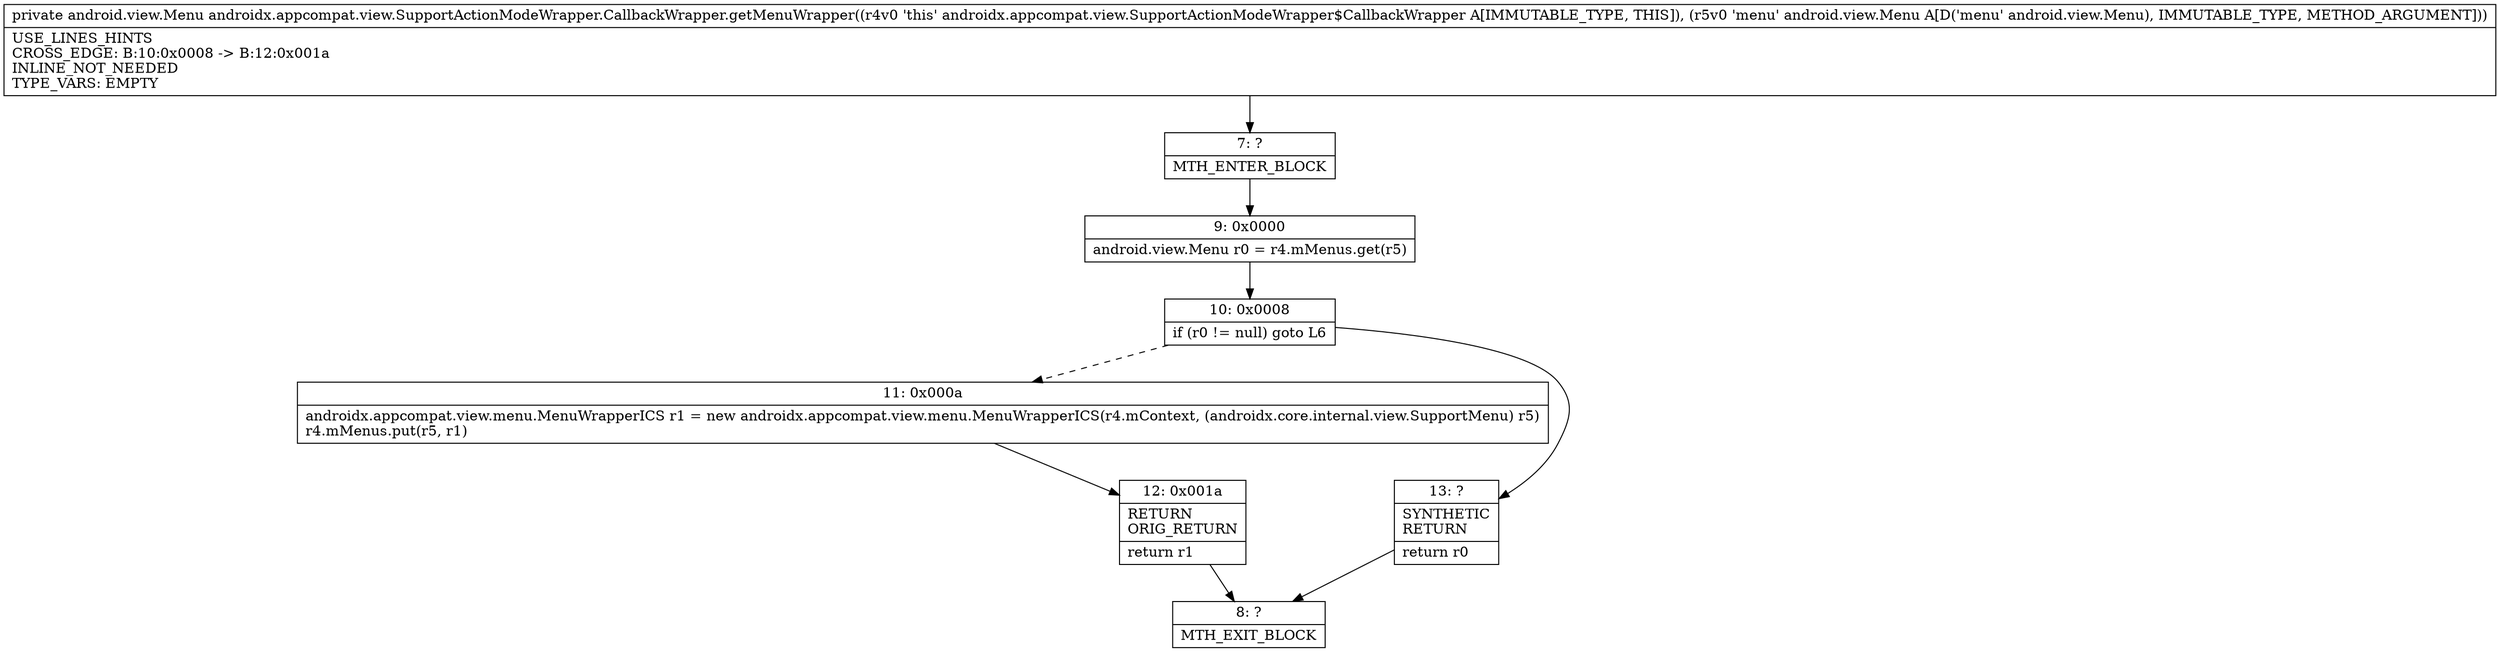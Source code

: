 digraph "CFG forandroidx.appcompat.view.SupportActionModeWrapper.CallbackWrapper.getMenuWrapper(Landroid\/view\/Menu;)Landroid\/view\/Menu;" {
Node_7 [shape=record,label="{7\:\ ?|MTH_ENTER_BLOCK\l}"];
Node_9 [shape=record,label="{9\:\ 0x0000|android.view.Menu r0 = r4.mMenus.get(r5)\l}"];
Node_10 [shape=record,label="{10\:\ 0x0008|if (r0 != null) goto L6\l}"];
Node_11 [shape=record,label="{11\:\ 0x000a|androidx.appcompat.view.menu.MenuWrapperICS r1 = new androidx.appcompat.view.menu.MenuWrapperICS(r4.mContext, (androidx.core.internal.view.SupportMenu) r5)\lr4.mMenus.put(r5, r1)\l}"];
Node_12 [shape=record,label="{12\:\ 0x001a|RETURN\lORIG_RETURN\l|return r1\l}"];
Node_8 [shape=record,label="{8\:\ ?|MTH_EXIT_BLOCK\l}"];
Node_13 [shape=record,label="{13\:\ ?|SYNTHETIC\lRETURN\l|return r0\l}"];
MethodNode[shape=record,label="{private android.view.Menu androidx.appcompat.view.SupportActionModeWrapper.CallbackWrapper.getMenuWrapper((r4v0 'this' androidx.appcompat.view.SupportActionModeWrapper$CallbackWrapper A[IMMUTABLE_TYPE, THIS]), (r5v0 'menu' android.view.Menu A[D('menu' android.view.Menu), IMMUTABLE_TYPE, METHOD_ARGUMENT]))  | USE_LINES_HINTS\lCROSS_EDGE: B:10:0x0008 \-\> B:12:0x001a\lINLINE_NOT_NEEDED\lTYPE_VARS: EMPTY\l}"];
MethodNode -> Node_7;Node_7 -> Node_9;
Node_9 -> Node_10;
Node_10 -> Node_11[style=dashed];
Node_10 -> Node_13;
Node_11 -> Node_12;
Node_12 -> Node_8;
Node_13 -> Node_8;
}

